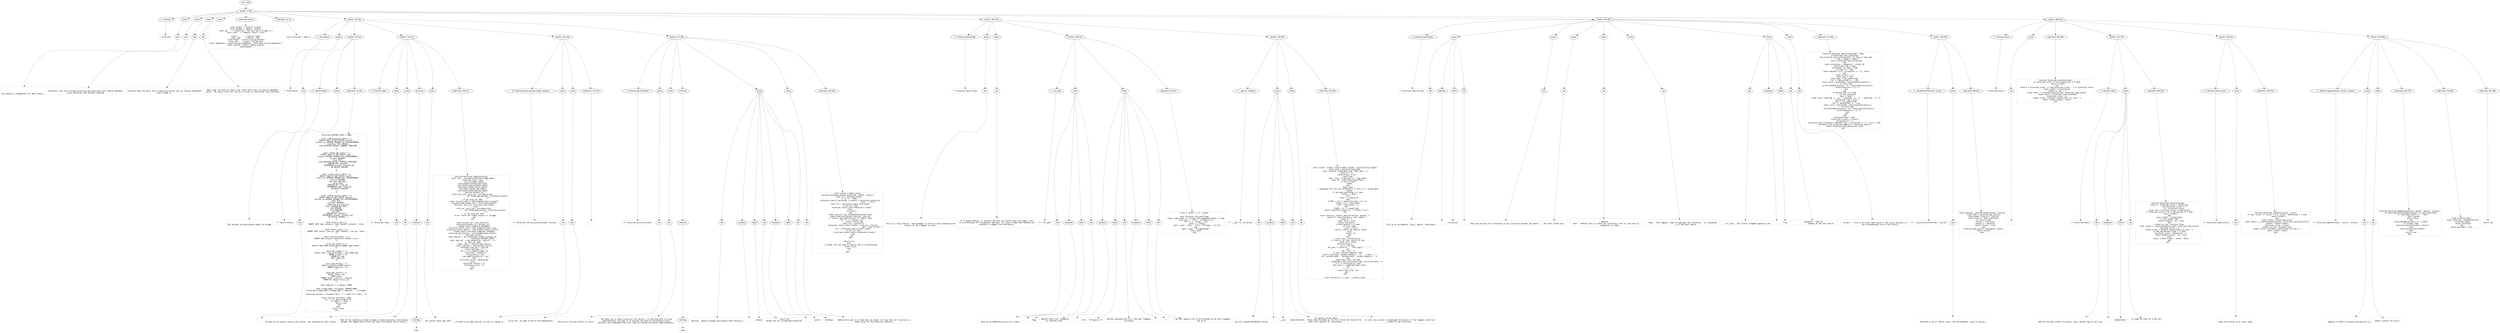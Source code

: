 digraph lpegNode {

node [fontname=Helvetica]
edge [style=dashed]

doc_0 [label="doc - 589"]


doc_0 -> { section_1}
{rank=same; section_1}

section_1 [label="section: 1-483"]


// END RANK doc_0

section_1 -> { header_2 prose_3 prose_4 prose_5 prose_6 codeblock_7 codeblock_8 section_9 section_10 section_11 section_12}
{rank=same; header_2 prose_3 prose_4 prose_5 prose_6 codeblock_7 codeblock_8 section_9 section_10 section_11 section_12}

header_2 [label="1 : Historian"]

prose_3 [label="prose"]

prose_4 [label="prose"]

prose_5 [label="prose"]

prose_6 [label="prose"]

codeblock_7 [label="code block 16-29"]

codeblock_8 [label="code block 31-33"]

section_9 [label="section: 36-226"]

section_10 [label="section: 284-319"]

section_11 [label="section: 396-463"]

section_12 [label="section: 484-554"]


// END RANK section_1

header_2 -> leaf_13
leaf_13  [color=Gray,shape=rectangle,fontname=Inconsolata,label="* Historian"]
// END RANK header_2

prose_3 -> { raw_14}
{rank=same; raw_14}

raw_14 [label="raw"]


// END RANK prose_3

raw_14 -> leaf_15
leaf_15  [color=Gray,shape=rectangle,fontname=Inconsolata,label="


This module is responsible for REPL history.
"]
// END RANK raw_14

prose_4 -> { raw_16}
{rank=same; raw_16}

raw_16 [label="raw"]


// END RANK prose_4

raw_16 -> leaf_17
leaf_17  [color=Gray,shape=rectangle,fontname=Inconsolata,label="
Eventually this will include persisting and restoring from a SQLite database,
fuzzy searching, and variable cacheing.
"]
// END RANK raw_16

prose_5 -> { raw_18}
{rank=same; raw_18}

raw_18 [label="raw"]


// END RANK prose_5

raw_18 -> leaf_19
leaf_19  [color=Gray,shape=rectangle,fontname=Inconsolata,label="
Currently does the basic job of retaining history and not letting subsequent
edits munge it.
"]
// END RANK raw_18

prose_6 -> { raw_20}
{rank=same; raw_20}

raw_20 [label="raw"]


// END RANK prose_6

raw_20 -> leaf_21
leaf_21  [color=Gray,shape=rectangle,fontname=Inconsolata,label="
Next step: now that we clone a new txtbuf each time, we have an immutable
record.  We should store the line as a string, to facilitate fuzzy matching.

"]
// END RANK raw_20

codeblock_7 -> leaf_22
leaf_22  [color=Gray,shape=rectangle,fontname=Inconsolata,label="local Txtbuf  = require \"txtbuf\"
local Rainbuf = require \"rainbuf\"
local sql     = assert(sql, \"sql must be in bridge _G\")
local color   = (require \"color\").color

local L       = require \"lpeg\"
local repr    = require \"repr\"
local format  = assert (string.format)
local sub     = assert (string.sub)
local codepoints = assert(string.codepoints, \"must have string.codepoints\")
local reverse = assert (table.reverse)
assert(meta)"]
// END RANK codeblock_7

codeblock_8 -> leaf_23
leaf_23  [color=Gray,shape=rectangle,fontname=Inconsolata,label="local Historian = meta {}"]
// END RANK codeblock_8

section_9 -> { header_24 prose_25 section_26 section_27 section_28 section_29}
{rank=same; header_24 prose_25 section_26 section_27 section_28 section_29}

header_24 [label="2 : Persistence"]

prose_25 [label="prose"]

section_26 [label="section: 40-144"]

section_27 [label="section: 145-215"]

section_28 [label="section: 216-226"]

section_29 [label="section: 227-283"]


// END RANK section_9

header_24 -> leaf_30
leaf_30  [color=Gray,shape=rectangle,fontname=Inconsolata,label="** Persistence"]
// END RANK header_24

prose_25 -> { raw_31}
{rank=same; raw_31}

raw_31 [label="raw"]


// END RANK prose_25

raw_31 -> leaf_32
leaf_32  [color=Gray,shape=rectangle,fontname=Inconsolata,label="

This defines the persistence model for bridge.
"]
// END RANK raw_31

section_26 -> { header_33 prose_34 codeblock_35}
{rank=same; header_33 prose_34 codeblock_35}

header_33 [label="3 : SQLite battery"]

prose_34 [label="prose"]

codeblock_35 [label="code block 42-142"]


// END RANK section_26

header_33 -> leaf_36
leaf_36  [color=Gray,shape=rectangle,fontname=Inconsolata,label="*** SQLite battery"]
// END RANK header_33

prose_34 -> { raw_37}
{rank=same; raw_37}

raw_37 [label="raw"]


// END RANK prose_34

raw_37 -> leaf_38
leaf_38  [color=Gray,shape=rectangle,fontname=Inconsolata,label="
"]
// END RANK raw_37

codeblock_35 -> leaf_39
leaf_39  [color=Gray,shape=rectangle,fontname=Inconsolata,label="Historian.HISTORY_LIMIT = 2000

local create_project_table = [[
CREATE TABLE IF NOT EXISTS project (
   project_id INTEGER PRIMARY KEY AUTOINCREMENT,
   directory TEXT UNIQUE,
   time DATETIME DEFAULT CURRENT_TIMESTAMP
);
]]

local create_repl_table = [[
CREATE TABLE IF NOT EXISTS repl (
   line_id INTEGER PRIMARY KEY AUTOINCREMENT,
   project INTEGER,
   line TEXT,
   time DATETIME DEFAULT CURRENT_TIMESTAMP,
   FOREIGN KEY (project)
      REFERENCES project (project_id)
      ON DELETE CASCADE
);
]]

local create_result_table = [[
CREATE TABLE IF NOT EXISTS result (
   result_id INTEGER PRIMARY KEY AUTOINCREMENT,
   line_id INTEGER,
   repr text NOT NULL,
   value blob,
   FOREIGN KEY (line_id)
      REFERENCES repl (line_id)
      ON DELETE CASCADE
);
]]

local create_session_table = [[
CREATE TABLE IF NOT EXISTS session (
session_id INTEGER PRIMARY KEY AUTOINCREMENT,
name TEXT,
project INTEGER,
-- These two are line_ids
start INTEGER NOT NULL,
end INTEGER,
test BOOLEAN,
sha TEXT,
FOREIGN KEY (project)
   REFERENCES project (project_id)
   ON DELETE CASCADE );
]]

local insert_line = [[
INSERT INTO repl (project, line) VALUES (:project, :line);
]]

local insert_result = [[
INSERT INTO result (line_id, repr) VALUES (:line_id, :repr);
]]

local insert_project = [[
INSERT INTO project (directory) VALUES (:dir);
]]

local get_tables = [[
SELECT name FROM sqlite_master WHERE type='table';
]]

local get_recent = [[
SELECT CAST (line_id AS REAL), line FROM repl
   WHERE project = %d
   ORDER BY time
   DESC LIMIT %d;
]]

local get_project = [[
SELECT project_id FROM project
   WHERE directory = %s;
]]

local get_results = [[
SELECT result.repr
FROM result
WHERE result.line_id = :line_id
ORDER BY result.result_id;
]]

local home_dir = os.getenv \"HOME\"

local bridge_home = os.getenv \"BRIDGE_HOME\"
Historian.bridge_home = bridge_home or home_dir .. \"/.bridge\"

Historian.project = io.popen(\"pwd\", \"r\"):read(\"*a\"):sub(1, -2)

local function has(table, name)
   for _,v in ipairs(table) do
      if name == v then
         return true
      end
   end
   return false
end"]
// END RANK codeblock_35

section_27 -> { header_40 prose_41 prose_42 structure_43 prose_44 codeblock_45}
{rank=same; header_40 prose_41 prose_42 structure_43 prose_44 codeblock_45}

header_40 [label="3 : Historian:load()"]

prose_41 [label="prose"]

prose_42 [label="prose"]

structure_43 [label="structure"]

prose_44 [label="prose"]

codeblock_45 [label="code block 159-213"]


// END RANK section_27

header_40 -> leaf_46
leaf_46  [color=Gray,shape=rectangle,fontname=Inconsolata,label="*** Historian:load()"]
// END RANK header_40

prose_41 -> { raw_47}
{rank=same; raw_47}

raw_47 [label="raw"]


// END RANK prose_41

raw_47 -> leaf_48
leaf_48  [color=Gray,shape=rectangle,fontname=Inconsolata,label="

Brings up the project history and results, and (eventually) user config.
"]
// END RANK raw_47

prose_42 -> { raw_49}
{rank=same; raw_49}

raw_49 [label="raw"]


// END RANK prose_42

raw_49 -> leaf_50
leaf_50  [color=Gray,shape=rectangle,fontname=Inconsolata,label="
Most of the complexity serves to make a simple key/value relationship
between the regenerated txtbufs and their associated result history.
"]
// END RANK raw_49

structure_43 -> { hashline_51}
{rank=same; hashline_51}

hashline_51 [label="hashline"]


// END RANK structure_43

hashline_51 -> { hashtag_52}
{rank=same; hashtag_52}

hashtag_52 [label="hashtag"]


// END RANK hashline_51

hashtag_52 -> leaf_53
leaf_53  [color=Gray,shape=rectangle,fontname=Inconsolata,label="todo"]
// END RANK hashtag_52

prose_44 -> { raw_54}
{rank=same; raw_54}

raw_54 [label="raw"]


// END RANK prose_44

raw_54 -> leaf_55
leaf_55  [color=Gray,shape=rectangle,fontname=Inconsolata,label="
the results never get used.
"]
// END RANK raw_54

codeblock_45 -> leaf_56
leaf_56  [color=Gray,shape=rectangle,fontname=Inconsolata,label="function Historian.load(historian)
   local conn = sql.open(historian.bridge_home)
   historian.conn = conn
   -- Set up bridge tables
   conn.pragma.foreign_keys(true)
   conn:exec(create_project_table)
   conn:exec(create_result_table)
   conn:exec(create_repl_table)
   conn:exec(create_session_table)
   -- Retrive project id
   local proj_val, proj_row = sql.pexec(conn,
                                  sql.format(get_project, historian.project),
                                  \"i\")
   if not proj_val then
      local ins_proj_stmt = conn:prepare(insert_project)
      ins_proj_stmt:bindkv {dir = historian.project}
      proj_val, proj_row = ins_proj_stmt:step()
      -- retry
      proj_val, proj_row = sql.pexec(conn,
                              sql.format(get_project, historian.project),
                              \"i\")
      if not proj_val then
         error \"Could not create project in .bridge\"
      end
   end

   local project_id = proj_val[1][1]
   historian.project_id = project_id
   -- Create insert prepared statements
   historian.insert_line = conn:prepare(insert_line)
   historian.insert_result = conn:prepare(insert_result)
   -- Create result retrieval prepared statement
   historian.get_results = conn:prepare(get_results)
   -- Retrieve history
   local pop_str = sql.format(get_recent, project_id,
                        historian.HISTORY_LIMIT)
   local repl_val  = sql.pexec(conn, pop_str, \"i\")
   if repl_val then
      local lines = reverse(repl_val[2])
      local line_ids = reverse(repl_val[1])
      historian.line_ids = line_ids
      local repl_map = {}
      for i, v in ipairs(lines) do
         local buf = Txtbuf(v)
         historian[i] = buf
         repl_map[line_ids[i]] = buf
      end
      historian.cursor = #historian
   else
      historian.results = {}
      historian.cursor = 0
   end
end"]
// END RANK codeblock_45

section_28 -> { header_57 prose_58 prose_59 codeblock_60}
{rank=same; header_57 prose_58 prose_59 codeblock_60}

header_57 [label="3 : Historian:restore_session(modeS, session)"]

prose_58 [label="prose"]

prose_59 [label="prose"]

codeblock_60 [label="code block 222-224"]


// END RANK section_28

header_57 -> leaf_61
leaf_61  [color=Gray,shape=rectangle,fontname=Inconsolata,label="*** Historian:restore_session(modeS, session)"]
// END RANK header_57

prose_58 -> { raw_62}
{rank=same; raw_62}

raw_62 [label="raw"]


// END RANK prose_58

raw_62 -> leaf_63
leaf_63  [color=Gray,shape=rectangle,fontname=Inconsolata,label="

If there is an open session, we want to replay it.
"]
// END RANK raw_62

prose_59 -> { raw_64}
{rank=same; raw_64}

raw_64 [label="raw"]


// END RANK prose_59

raw_64 -> leaf_65
leaf_65  [color=Gray,shape=rectangle,fontname=Inconsolata,label="
To do this, we need to borrow the modeselektor.
"]
// END RANK raw_64

codeblock_60 -> leaf_66
leaf_66  [color=Gray,shape=rectangle,fontname=Inconsolata,label=""]
// END RANK codeblock_60

section_29 -> { header_67 prose_68 prose_69 structure_70 prose_71 prose_72 codeblock_73}
{rank=same; header_67 prose_68 prose_69 structure_70 prose_71 prose_72 codeblock_73}

header_67 [label="3 : Historian:persist(txtbuf)"]

prose_68 [label="prose"]

prose_69 [label="prose"]

structure_70 [label="structure"]

prose_71 [label="prose"]

prose_72 [label="prose"]

codeblock_73 [label="code block 246-281"]


// END RANK section_29

header_67 -> leaf_74
leaf_74  [color=Gray,shape=rectangle,fontname=Inconsolata,label="*** Historian:persist(txtbuf)"]
// END RANK header_67

prose_68 -> { raw_75}
{rank=same; raw_75}

raw_75 [label="raw"]


// END RANK prose_68

raw_75 -> leaf_76
leaf_76  [color=Gray,shape=rectangle,fontname=Inconsolata,label="

Persists a line and results to store.
"]
// END RANK raw_75

prose_69 -> { raw_77}
{rank=same; raw_77}

raw_77 [label="raw"]


// END RANK prose_69

raw_77 -> leaf_78
leaf_78  [color=Gray,shape=rectangle,fontname=Inconsolata,label="
The hooks are in place to persist the results. I'm starting with a string
representation; the goal is to provide the sense of persistence across
sessions, and supplement that over time with better and better approximations.
"]
// END RANK raw_77

structure_70 -> { hashline_79}
{rank=same; hashline_79}

hashline_79 [label="hashline"]


// END RANK structure_70

hashline_79 -> { hashtag_80}
{rank=same; hashtag_80}

hashtag_80 [label="hashtag"]


// END RANK hashline_79

hashtag_80 -> leaf_81
leaf_81  [color=Gray,shape=rectangle,fontname=Inconsolata,label="todo"]
// END RANK hashtag_80

prose_71 -> { raw_82 prespace_83 literal_84 raw_85 prespace_86 literal_87 raw_88}
{rank=same; raw_82 prespace_83 literal_84 raw_85 prespace_86 literal_87 raw_88}

raw_82 [label="raw"]

prespace_83 [label="prespace"]

literal_84 [label="literal"]

raw_85 [label="raw"]

prespace_86 [label="prespace"]

literal_87 [label="literal"]

raw_88 [label="raw"]


// END RANK prose_71

raw_82 -> leaf_89
leaf_89  [color=Gray,shape=rectangle,fontname=Inconsolata,label="
parsing.  General-purpose persistence tools belong in"]
// END RANK raw_82

prespace_83 -> leaf_90
leaf_90  [color=Gray,shape=rectangle,fontname=Inconsolata,label=" "]
// END RANK prespace_83

literal_84 -> leaf_91
leaf_91  [color=Gray,shape=rectangle,fontname=Inconsolata,label="sqlayer"]
// END RANK literal_84

raw_85 -> leaf_92
leaf_92  [color=Gray,shape=rectangle,fontname=Inconsolata,label=", which will
merge with our increasingly-modified"]
// END RANK raw_85

prespace_86 -> leaf_93
leaf_93  [color=Gray,shape=rectangle,fontname=Inconsolata,label=" "]
// END RANK prespace_86

literal_87 -> leaf_94
leaf_94  [color=Gray,shape=rectangle,fontname=Inconsolata,label="sqlite"]
// END RANK literal_87

raw_88 -> leaf_95
leaf_95  [color=Gray,shape=rectangle,fontname=Inconsolata,label=" bindings.
"]
// END RANK raw_88

prose_72 -> { raw_96}
{rank=same; raw_96}

raw_96 [label="raw"]


// END RANK prose_72

raw_96 -> leaf_97
leaf_97  [color=Gray,shape=rectangle,fontname=Inconsolata,label="
Medium-term goal is to hash any Lua object in a way that will resolve to a
common value for any identical semantics.
"]
// END RANK raw_96

codeblock_73 -> leaf_98
leaf_98  [color=Gray,shape=rectangle,fontname=Inconsolata,label="local concat = table.concat
function Historian.persist(historian, txtbuf, results)
   local lb = tostring(txtbuf)
   if lb ~= \"\" then
      historian.insert_line:bindkv { project = historian.project_id,
                                          line    = lb }
      local err = historian.insert_line:step()
      if not err then
         historian.insert_line:clearbind():reset()
      else
         error(err)
      end
      local line_id = sql.lastRowId(historian.conn)
      table.insert(historian.line_ids, line_id)
      if results and type(results) == \"table\" then
         for i = 1, results.n do
            -- insert result repr
            local res = results[i]
            historian.insert_result:bindkv { line_id = line_id,
                                                  repr = repr.ts(res) }
            err = historian.insert_result:step()
            if not err then
               historian.insert_result:clearbind():reset()
            end
         end
      end

   return true
   else
      -- A blank line can have no results and is uninteresting.
      return false
   end
   --]]
end"]
// END RANK codeblock_73

section_10 -> { header_99 prose_100 prose_101 section_102 section_103}
{rank=same; header_99 prose_100 prose_101 section_102 section_103}

header_99 [label="2 : Historian:search(frag)"]

prose_100 [label="prose"]

prose_101 [label="prose"]

section_102 [label="section: 294-319"]

section_103 [label="section: 320-395"]


// END RANK section_10

header_99 -> leaf_104
leaf_104  [color=Gray,shape=rectangle,fontname=Inconsolata,label="** Historian:search(frag)"]
// END RANK header_99

prose_100 -> { raw_105}
{rank=same; raw_105}

raw_105 [label="raw"]


// END RANK prose_100

raw_105 -> leaf_106
leaf_106  [color=Gray,shape=rectangle,fontname=Inconsolata,label="

This is a 'fuzzy search', that attempts to find a string containing the
letters of the fragment in order.
"]
// END RANK raw_105

prose_101 -> { raw_107}
{rank=same; raw_107}

raw_107 [label="raw"]


// END RANK prose_101

raw_107 -> leaf_108
leaf_108  [color=Gray,shape=rectangle,fontname=Inconsolata,label="
If it finds nothing, it switches the last two letters and tries again. This
is an affordance for incremental searches, it's easy to make this mistake and
harmless to suggest the alternative.

"]
// END RANK raw_107

section_102 -> { header_109 prose_110 prose_111 codeblock_112}
{rank=same; header_109 prose_110 prose_111 codeblock_112}

header_109 [label="3 : fuzz_patt"]

prose_110 [label="prose"]

prose_111 [label="prose"]

codeblock_112 [label="code block 303-317"]


// END RANK section_102

header_109 -> leaf_113
leaf_113  [color=Gray,shape=rectangle,fontname=Inconsolata,label="*** fuzz_patt"]
// END RANK header_109

prose_110 -> { raw_114 prespace_115 literal_116 raw_117}
{rank=same; raw_114 prespace_115 literal_116 raw_117}

raw_114 [label="raw"]

prespace_115 [label="prespace"]

literal_116 [label="literal"]

raw_117 [label="raw"]


// END RANK prose_110

raw_114 -> leaf_118
leaf_118  [color=Gray,shape=rectangle,fontname=Inconsolata,label="

Here we incrementally build up a single"]
// END RANK raw_114

prespace_115 -> leaf_119
leaf_119  [color=Gray,shape=rectangle,fontname=Inconsolata,label=" "]
// END RANK prespace_115

literal_116 -> leaf_120
leaf_120  [color=Gray,shape=rectangle,fontname=Inconsolata,label="lpeg"]
// END RANK literal_116

raw_117 -> leaf_121
leaf_121  [color=Gray,shape=rectangle,fontname=Inconsolata,label=" pattern which will recognize
our desired lines.
"]
// END RANK raw_117

prose_111 -> { prespace_122 literal_123 raw_124 prespace_125 literal_126 raw_127}
{rank=same; prespace_122 literal_123 raw_124 prespace_125 literal_126 raw_127}

prespace_122 [label="prespace"]

literal_123 [label="literal"]

raw_124 [label="raw"]

prespace_125 [label="prespace"]

literal_126 [label="literal"]

raw_127 [label="raw"]


// END RANK prose_111

prespace_122 -> leaf_128
leaf_128  [color=Gray,shape=rectangle,fontname=Inconsolata,label=""]
// END RANK prespace_122

literal_123 -> leaf_129
leaf_129  [color=Gray,shape=rectangle,fontname=Inconsolata,label="(P(1) - P(frag[n]))^0"]
// END RANK literal_123

raw_124 -> leaf_130
leaf_130  [color=Gray,shape=rectangle,fontname=Inconsolata,label=" matches anything that isn't the next fragment,
including"]
// END RANK raw_124

prespace_125 -> leaf_131
leaf_131  [color=Gray,shape=rectangle,fontname=Inconsolata,label=" "]
// END RANK prespace_125

literal_126 -> leaf_132
leaf_132  [color=Gray,shape=rectangle,fontname=Inconsolata,label="\"\""]
// END RANK literal_126

raw_127 -> leaf_133
leaf_133  [color=Gray,shape=rectangle,fontname=Inconsolata,label=".  We then require this to be followed by the next fragment,
and so on.
"]
// END RANK raw_127

codeblock_112 -> leaf_134
leaf_134  [color=Gray,shape=rectangle,fontname=Inconsolata,label="local P, match = L.P, L.match

local function fuzz_patt(frag)
   frag = type(frag) == \"string\" and codepoints(frag) or frag
   local patt =  (P(1) - P(frag[1]))^0
   for i = 1 , #frag - 1 do
      local v = frag[i]
      patt = patt * (P(v) * (P(1) - P(frag[i + 1]))^0)
   end
   patt = patt * P(frag[#frag])
   return patt
end
"]
// END RANK codeblock_112

section_103 -> { header_135 prose_136 prose_137 codeblock_138}
{rank=same; header_135 prose_136 prose_137 codeblock_138}

header_135 [label="3 : __repr for collection"]

prose_136 [label="prose"]

prose_137 [label="prose"]

codeblock_138 [label="code block 329-393"]


// END RANK section_103

header_135 -> leaf_139
leaf_139  [color=Gray,shape=rectangle,fontname=Inconsolata,label="*** __repr for collection"]
// END RANK header_135

prose_136 -> { raw_140 prespace_141 literal_142 raw_143}
{rank=same; raw_140 prespace_141 literal_142 raw_143}

raw_140 [label="raw"]

prespace_141 [label="prespace"]

literal_142 [label="literal"]

raw_143 [label="raw"]


// END RANK prose_136

raw_140 -> leaf_144
leaf_144  [color=Gray,shape=rectangle,fontname=Inconsolata,label="

We use a pseudo-metamethod called"]
// END RANK raw_140

prespace_141 -> leaf_145
leaf_145  [color=Gray,shape=rectangle,fontname=Inconsolata,label=" "]
// END RANK prespace_141

literal_142 -> leaf_146
leaf_146  [color=Gray,shape=rectangle,fontname=Inconsolata,label="__repr"]
// END RANK literal_142

raw_143 -> leaf_147
leaf_147  [color=Gray,shape=rectangle,fontname=Inconsolata,label=" to specify custom table
representations.  These take the table as the first value and receive the
local color palette for consistency.
"]
// END RANK raw_143

prose_137 -> { raw_148}
{rank=same; raw_148}

raw_148 [label="raw"]


// END RANK prose_137

raw_148 -> leaf_149
leaf_149  [color=Gray,shape=rectangle,fontname=Inconsolata,label="
In this case we want to highlight the letters of the fragment, which we
attach to the collection.
"]
// END RANK raw_148

codeblock_138 -> leaf_150
leaf_150  [color=Gray,shape=rectangle,fontname=Inconsolata,label="local concat, litpat = assert(table.concat), assert(string.litpat)
local gsub = assert(string.gsub)
local function _highlight(line, frag, best, c)
   local hl = {}
   while #frag > 0 do
      local char
      char, frag = frag:sub(1,1), frag:sub(2)
      local at = line:find(litpat(char))
      if not at then
         break
      end
      local Color
      -- highlight the last two differently if this is a 'second best'
      -- search
      if not best and #frag <= 1 then
         Color = c.alert
      else
         Color = c.search_hl
      end
      hl[#hl + 1] = c.base(line:sub(1, at -1))
      hl[#hl + 1] = Color(char)
      line = line:sub(at + 1)
   end
   hl[#hl + 1] = c.base(line)
   return concat(hl):gsub(\"\\n\", c.stresc(\"\\\\n\"))
end

local function _collect_repr(collection, phrase, c)
   assert(c, \"must provide a color table\")
   local i = 1
   local first = true
   return function()
      if #collection == 0 then
         if first then
            first = false
            return c.alert \"No results found\"
         else
            return nil
         end
      end
      local line = collection[i]
      if line == nil then return nil end
      local len = #line
      local alt_seq = \"    \"
      if i < 10 then
         alt_seq = c.bold(\"M-\" .. tostring(i) .. \" \")
      end
      len = len + 4
      if len > phrase:remains() then
         line = line:sub(1, phrase:remains() - 5) .. c.alert \"…\"
         len = phrase.width - (phrase.width - phrase:remains() - 4)
      end
      local next_line = alt_seq
                     .. _highlight(line, collection.frag, collection.best, c)
      if i == collection.hl then
         next_line = c.highlight(next_line)
      end
      i = i + 1
      return next_line, len
   end
end

local collect_M = {__repr = _collect_repr}"]
// END RANK codeblock_138

section_11 -> { header_151 prose_152 prose_153 prose_154 prose_155 prose_156 prose_157 prose_158 codeblock_159 section_160}
{rank=same; header_151 prose_152 prose_153 prose_154 prose_155 prose_156 prose_157 prose_158 codeblock_159 section_160}

header_151 [label="2 : Historian:search(frag)"]

prose_152 [label="prose"]

prose_153 [label="prose"]

prose_154 [label="prose"]

prose_155 [label="prose"]

prose_156 [label="prose"]

prose_157 [label="prose"]

prose_158 [label="prose"]

codeblock_159 [label="code block 417-461"]

section_160 [label="section: 464-483"]


// END RANK section_11

header_151 -> leaf_161
leaf_161  [color=Gray,shape=rectangle,fontname=Inconsolata,label="** Historian:search(frag)"]
// END RANK header_151

prose_152 -> { raw_162 prespace_163 literal_164 raw_165}
{rank=same; raw_162 prespace_163 literal_164 raw_165}

raw_162 [label="raw"]

prespace_163 [label="prespace"]

literal_164 [label="literal"]

raw_165 [label="raw"]


// END RANK prose_152

raw_162 -> leaf_166
leaf_166  [color=Gray,shape=rectangle,fontname=Inconsolata,label="

This is an incremental 'fuzzy' search, returning a"]
// END RANK raw_162

prespace_163 -> leaf_167
leaf_167  [color=Gray,shape=rectangle,fontname=Inconsolata,label=" "]
// END RANK prespace_163

literal_164 -> leaf_168
leaf_168  [color=Gray,shape=rectangle,fontname=Inconsolata,label="collection"]
// END RANK literal_164

raw_165 -> leaf_169
leaf_169  [color=Gray,shape=rectangle,fontname=Inconsolata,label=".
"]
// END RANK raw_165

prose_153 -> { raw_170}
{rank=same; raw_170}

raw_170 [label="raw"]


// END RANK prose_153

raw_170 -> leaf_171
leaf_171  [color=Gray,shape=rectangle,fontname=Inconsolata,label="
The array portion of a collection is any line which matches the search.
"]
// END RANK raw_170

prose_154 -> { raw_172}
{rank=same; raw_172}

raw_172 [label="raw"]


// END RANK prose_154

raw_172 -> leaf_173
leaf_173  [color=Gray,shape=rectangle,fontname=Inconsolata,label="
The other fields are:
"]
// END RANK raw_172

prose_155 -> { raw_174}
{rank=same; raw_174}

raw_174 [label="raw"]


// END RANK prose_155

raw_174 -> leaf_175
leaf_175  [color=Gray,shape=rectangle,fontname=Inconsolata,label="
- #fields
  -  best :  Whether this is a best-fit collection, that is, one with all
             codepoints in order.
"]
// END RANK raw_174

prose_156 -> { raw_176}
{rank=same; raw_176}

raw_176 [label="raw"]


// END RANK prose_156

raw_176 -> leaf_177
leaf_177  [color=Gray,shape=rectangle,fontname=Inconsolata,label="
  -  frag :  The fragment, used to highlight the collection.  Is transposed
             in a next-best search.
"]
// END RANK raw_176

prose_157 -> { raw_178 prespace_179 literal_180 raw_181}
{rank=same; raw_178 prespace_179 literal_180 raw_181}

raw_178 [label="raw"]

prespace_179 [label="prespace"]

literal_180 [label="literal"]

raw_181 [label="raw"]


// END RANK prose_157

raw_178 -> leaf_182
leaf_182  [color=Gray,shape=rectangle,fontname=Inconsolata,label="
  -  lit_frag :  The literal fragment passed as the"]
// END RANK raw_178

prespace_179 -> leaf_183
leaf_183  [color=Gray,shape=rectangle,fontname=Inconsolata,label=" "]
// END RANK prespace_179

literal_180 -> leaf_184
leaf_184  [color=Gray,shape=rectangle,fontname=Inconsolata,label="frag"]
// END RANK literal_180

raw_181 -> leaf_185
leaf_185  [color=Gray,shape=rectangle,fontname=Inconsolata,label=" parameter.  Used to
                 compare to the last search.
"]
// END RANK raw_181

prose_158 -> { raw_186}
{rank=same; raw_186}

raw_186 [label="raw"]


// END RANK prose_158

raw_186 -> leaf_187
leaf_187  [color=Gray,shape=rectangle,fontname=Inconsolata,label="
  -  cursors :  This is an array, each value is the cursor position of
                the corresponding line in the history.
"]
// END RANK raw_186

codeblock_159 -> leaf_188
leaf_188  [color=Gray,shape=rectangle,fontname=Inconsolata,label="function Historian.search(historian, frag)
   if historian.last_collection
      and historian.last_collection[1].lit_frag == frag then
      -- don't repeat a search
      return historian.last_collection
   end
   local collection = setmeta({}, collect_M)
   collection.frag = frag
   collection.lit_frag = frag
   if frag == \"\" then
      return Rainbuf {[1] = collection, n = 1}, false
   end
   local cursors = {}
   local best = true
   local patt = fuzz_patt(frag)
   for i = #historian, 1, -1 do
      local score = match(patt, tostring(historian[i]))
      if score then
         collection[#collection + 1] = tostring(historian[i])
         cursors[#cursors + 1] = i
      end
   end
   if #collection == 0 then
      -- try the transpose
      best = false
      local slip = sub(frag, 1, -3) .. sub(frag, -1, -1) .. sub(frag, -2, -2)
      collection.frag = slip
      patt = fuzz_patt(slip)
      for i = #historian, 1, -1 do
         local score = match(patt, tostring(historian[i]))
         if score then
            collection[#collection + 1] = tostring(historian[i])
            cursors[#cursors + 1] = i
         end
      end
   end
   collection.best = best
   collection.cursors = cursors
   collection.hl = 1
   historian.last_collection = Rainbuf {[1] = collection, n = 1, live = true}
   historian.last_collection.made_in = \"historian.search\"
   return historian.last_collection, best
end"]
// END RANK codeblock_159

section_160 -> { header_189 prose_190 codeblock_191}
{rank=same; header_189 prose_190 codeblock_191}

header_189 [label="4 : _resultsFrom(historian, line_id)"]

prose_190 [label="prose"]

codeblock_191 [label="code block 468-481"]


// END RANK section_160

header_189 -> leaf_192
leaf_192  [color=Gray,shape=rectangle,fontname=Inconsolata,label="**** _resultsFrom(historian, line_id)"]
// END RANK header_189

prose_190 -> { raw_193}
{rank=same; raw_193}

raw_193 [label="raw"]


// END RANK prose_190

raw_193 -> leaf_194
leaf_194  [color=Gray,shape=rectangle,fontname=Inconsolata,label="

Retrieve a set of results reprs from the database, given a line_id.
"]
// END RANK raw_193

codeblock_191 -> leaf_195
leaf_195  [color=Gray,shape=rectangle,fontname=Inconsolata,label="local function _resultsFrom(historian, line_id)
   local stmt = historian.get_results
   stmt:bindkv {line_id = line_id}
   local results = stmt:resultset()
   if results then
      results = results[1]
      results.n = #results
      results.frozen = true
   end
   historian.get_results:clearbind():reset()
   return results
end"]
// END RANK codeblock_191

section_12 -> { header_196 prose_197 codeblock_198 section_199 section_200 section_201}
{rank=same; header_196 prose_197 codeblock_198 section_199 section_200 section_201}

header_196 [label="2 : Historian:prev()"]

prose_197 [label="prose"]

codeblock_198 [label="code block 486-500"]

section_199 [label="section: 503-535"]

section_200 [label="section: 536-554"]

section_201 [label="section: 555-589"]


// END RANK section_12

header_196 -> leaf_202
leaf_202  [color=Gray,shape=rectangle,fontname=Inconsolata,label="** Historian:prev()"]
// END RANK header_196

prose_197 -> { raw_203}
{rank=same; raw_203}

raw_203 [label="raw"]


// END RANK prose_197

raw_203 -> leaf_204
leaf_204  [color=Gray,shape=rectangle,fontname=Inconsolata,label="
"]
// END RANK raw_203

codeblock_198 -> leaf_205
leaf_205  [color=Gray,shape=rectangle,fontname=Inconsolata,label="function Historian.prev(historian)
   if historian.cursor == 0 or #historian == 0 then
      return Txtbuf()
   end
   local Δ = historian.cursor > 1 and historian.cursor - 1 or historian.cursor
   local txtbuf = historian[Δ]
   txtbuf.cur_row = 1
   local result = _resultsFrom(historian, historian.line_ids[Δ])
   --local result = historian.results[txtbuf]
   historian.cursor = Δ
   txtbuf.cursor = #txtbuf.lines[txtbuf.cur_row] + 1
   return txtbuf:clone(), result
end"]
// END RANK codeblock_198

section_199 -> { header_206 prose_207 codeblock_208}
{rank=same; header_206 prose_207 codeblock_208}

header_206 [label="3 : Historian:next()"]

prose_207 [label="prose"]

codeblock_208 [label="code block 509-533"]


// END RANK section_199

header_206 -> leaf_209
leaf_209  [color=Gray,shape=rectangle,fontname=Inconsolata,label="*** Historian:next()"]
// END RANK header_206

prose_207 -> { raw_210 prespace_211 literal_212 raw_213}
{rank=same; raw_210 prespace_211 literal_212 raw_213}

raw_210 [label="raw"]

prespace_211 [label="prespace"]

literal_212 [label="literal"]

raw_213 [label="raw"]


// END RANK prose_207

raw_210 -> leaf_214
leaf_214  [color=Gray,shape=rectangle,fontname=Inconsolata,label="

Returns the next txtbuf in history, and a second flag to tell the"]
// END RANK raw_210

prespace_211 -> leaf_215
leaf_215  [color=Gray,shape=rectangle,fontname=Inconsolata,label=""]
// END RANK prespace_211

literal_212 -> leaf_216
leaf_216  [color=Gray,shape=rectangle,fontname=Inconsolata,label="modeselektor"]
// END RANK literal_212

raw_213 -> leaf_217
leaf_217  [color=Gray,shape=rectangle,fontname=Inconsolata,label=" it might be time for a new one.

"]
// END RANK raw_213

codeblock_208 -> leaf_218
leaf_218  [color=Gray,shape=rectangle,fontname=Inconsolata,label="function Historian.next(historian)
   local Δ = historian.cursor < #historian
             and historian.cursor + 1
             or  historian.cursor
   local fwd = historian.cursor >= #historian
   if historian.cursor == 0 or #historian == 0 then
      return Txtbuf()
   end
   local txtbuf = historian[Δ]
   if not txtbuf then
      return Txtbuf(), nil, true
   end
   txtbuf.cur_row = #txtbuf.lines
   local result = _resultsFrom(historian, historian.line_ids[Δ])
   historian.cursor = Δ
   txtbuf.cursor = #txtbuf.lines[txtbuf.cur_row] + 1
   if fwd and #txtbuf.lines > 0 then
      historian.cursor = #historian + 1
      return txtbuf:clone(), nil, true
   else
      return txtbuf:clone(), result, false
   end
end"]
// END RANK codeblock_208

section_200 -> { header_219 prose_220 codeblock_221}
{rank=same; header_219 prose_220 codeblock_221}

header_219 [label="3 : Historian:index(cursor)"]

prose_220 [label="prose"]

codeblock_221 [label="code block 540-553"]


// END RANK section_200

header_219 -> leaf_222
leaf_222  [color=Gray,shape=rectangle,fontname=Inconsolata,label="*** Historian:index(cursor)"]
// END RANK header_219

prose_220 -> { raw_223}
{rank=same; raw_223}

raw_223 [label="raw"]


// END RANK prose_220

raw_223 -> leaf_224
leaf_224  [color=Gray,shape=rectangle,fontname=Inconsolata,label="

Loads the history to an exact index.
"]
// END RANK raw_223

codeblock_221 -> leaf_225
leaf_225  [color=Gray,shape=rectangle,fontname=Inconsolata,label="function Historian.index(historian, cursor)
   if (not cursor) or cursor < 0 or cursor > #historian + 1 then
      return Txtbuf()
   end
   local txtbuf = historian[cursor]
   local result = _resultsFrom(historian, historian.line_ids[cursor])
   txtbuf = txtbuf:clone()
   historian.cursor = cursor
   txtbuf.cur_row = #txtbuf.lines
   txtbuf.cursor = #txtbuf.lines[txtbuf.cur_row] + 1
   return txtbuf, result
end"]
// END RANK codeblock_221

section_201 -> { header_226 prose_227 prose_228 codeblock_229 codeblock_230 codeblock_231}
{rank=same; header_226 prose_227 prose_228 codeblock_229 codeblock_230 codeblock_231}

header_226 [label="3 : Historian:append(txtbuf, results, success)"]

prose_227 [label="prose"]

prose_228 [label="prose"]

codeblock_229 [label="code block 561-576"]

codeblock_230 [label="code block 578-585"]

codeblock_231 [label="code block 587-589"]


// END RANK section_201

header_226 -> leaf_232
leaf_232  [color=Gray,shape=rectangle,fontname=Inconsolata,label="*** Historian:append(txtbuf, results, success)"]
// END RANK header_226

prose_227 -> { raw_233}
{rank=same; raw_233}

raw_233 [label="raw"]


// END RANK prose_227

raw_233 -> leaf_234
leaf_234  [color=Gray,shape=rectangle,fontname=Inconsolata,label="

Appends a txtbuf to history and persists it.
"]
// END RANK raw_233

prose_228 -> { raw_235}
{rank=same; raw_235}

raw_235 [label="raw"]


// END RANK prose_228

raw_235 -> leaf_236
leaf_236  [color=Gray,shape=rectangle,fontname=Inconsolata,label="
Doesn't adjust the cursor.
"]
// END RANK raw_235

codeblock_229 -> leaf_237
leaf_237  [color=Gray,shape=rectangle,fontname=Inconsolata,label="function Historian.append(historian, txtbuf, results, success)
   if tostring(historian[#historian]) == tostring(txtbuf)
      or tostring(txtbuf) == \"\" then
      -- don't bother
      return false
   end
   historian[#historian + 1] = txtbuf
   if success then
      historian:persist(txtbuf, results)
   else
      historian:persist(txtbuf)
   end
   return true
end"]
// END RANK codeblock_229

codeblock_230 -> leaf_238
leaf_238  [color=Gray,shape=rectangle,fontname=Inconsolata,label="local function new()
   local historian = meta(Historian)
   historian:load()
   return historian
end
Historian.idEst = new"]
// END RANK codeblock_230

codeblock_231 -> leaf_239
leaf_239  [color=Gray,shape=rectangle,fontname=Inconsolata,label="return new"]
// END RANK codeblock_231


}
